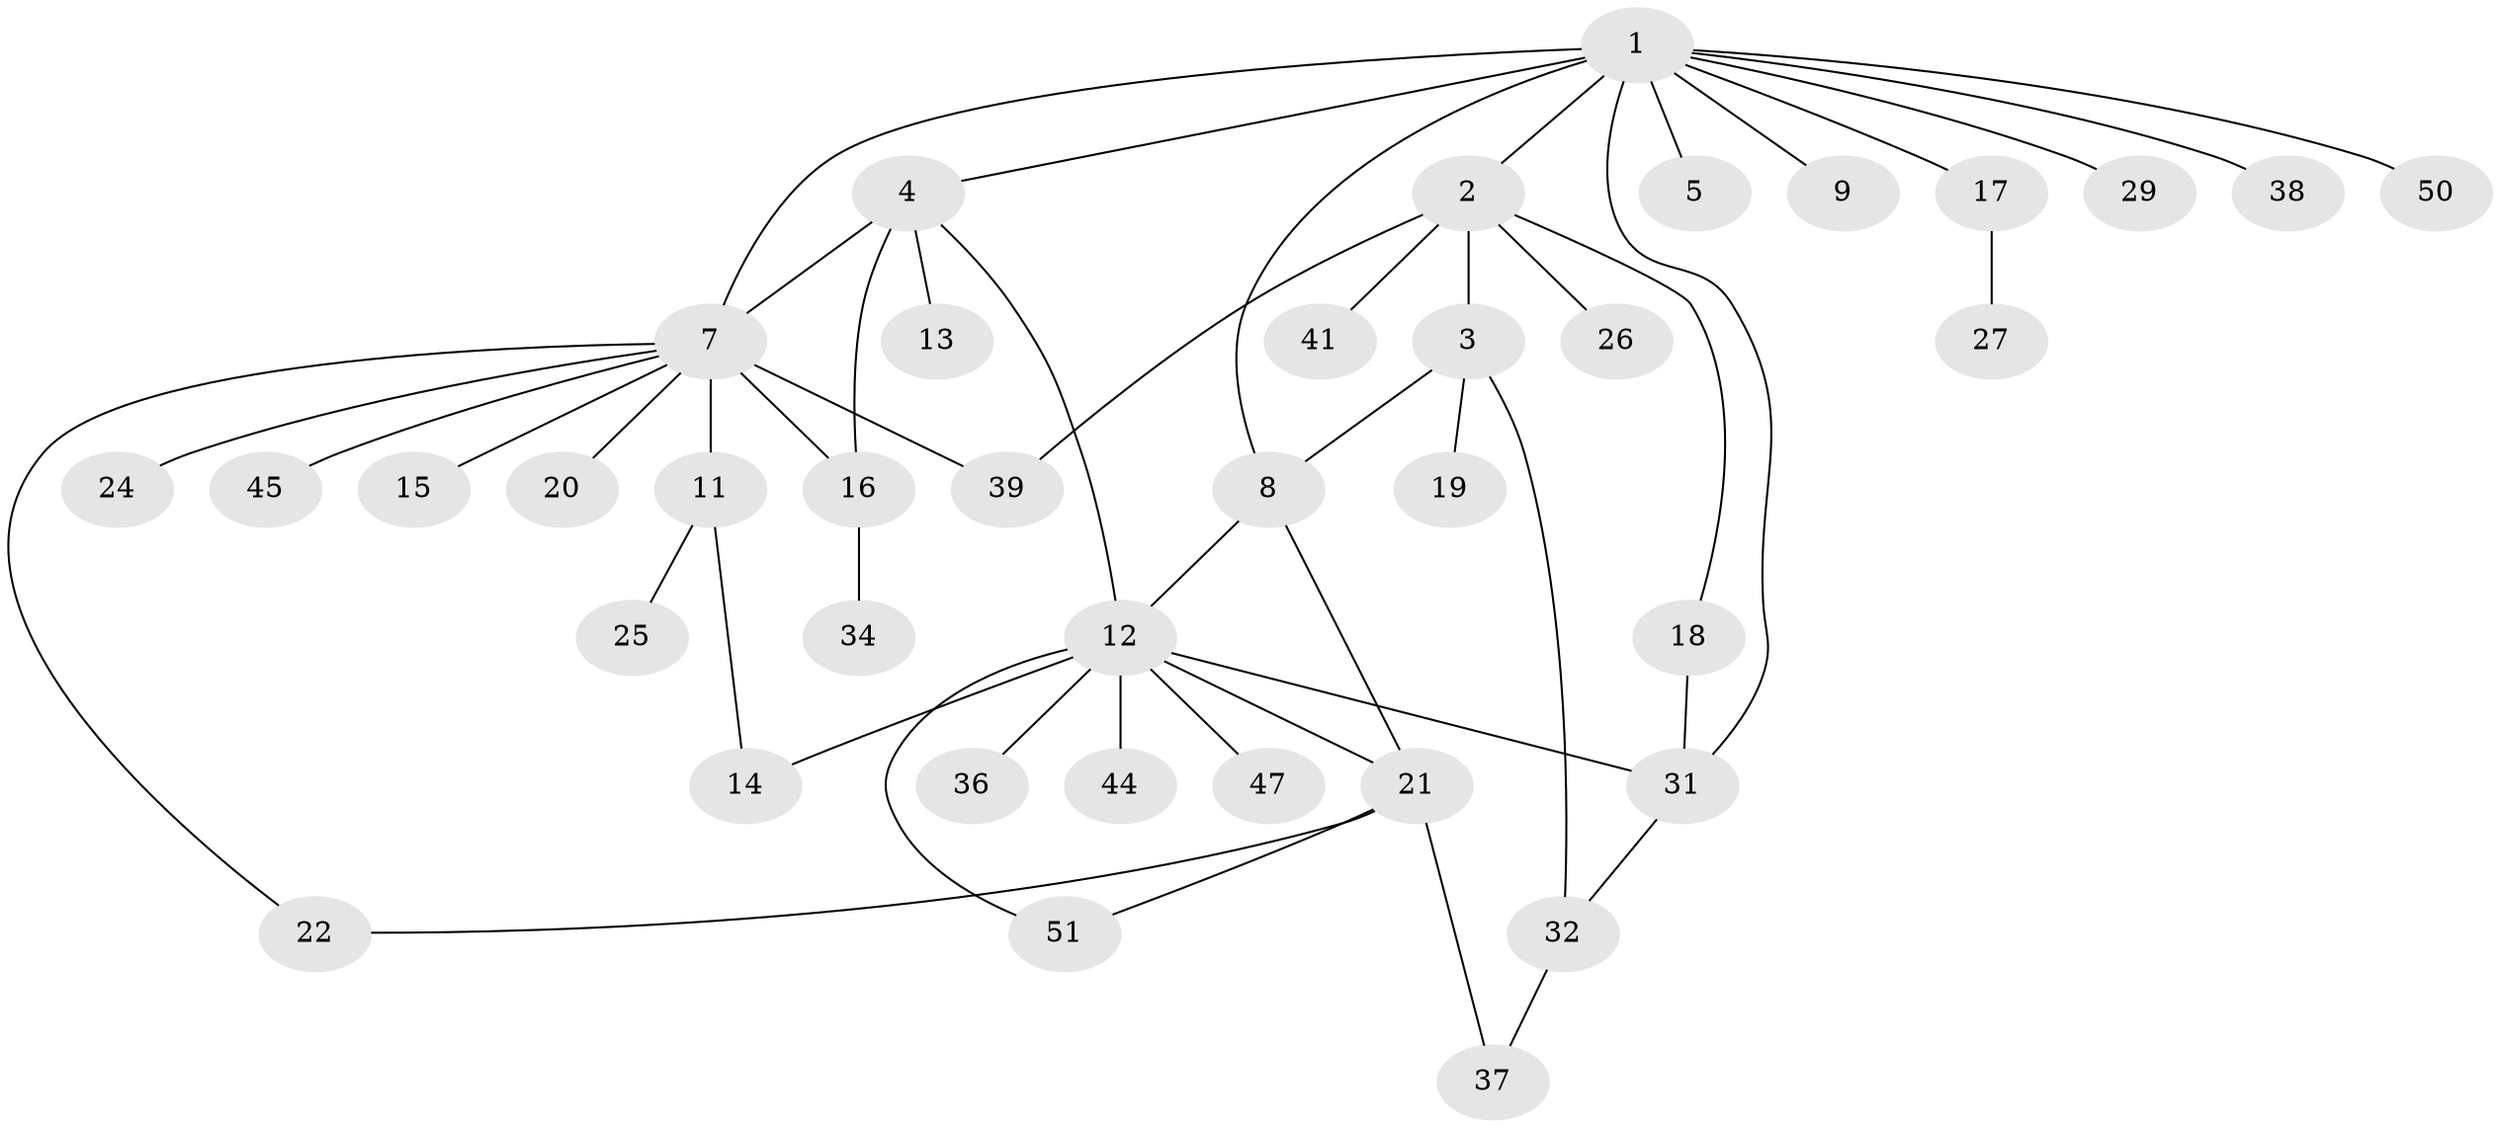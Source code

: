 // original degree distribution, {11: 0.0392156862745098, 6: 0.0392156862745098, 5: 0.058823529411764705, 7: 0.0196078431372549, 1: 0.5098039215686274, 2: 0.21568627450980393, 4: 0.0784313725490196, 9: 0.0196078431372549, 3: 0.0196078431372549}
// Generated by graph-tools (version 1.1) at 2025/11/02/27/25 16:11:15]
// undirected, 38 vertices, 50 edges
graph export_dot {
graph [start="1"]
  node [color=gray90,style=filled];
  1 [super="+46"];
  2 [super="+6"];
  3 [super="+42"];
  4 [super="+30"];
  5;
  7 [super="+10"];
  8 [super="+43"];
  9;
  11 [super="+35"];
  12 [super="+28"];
  13;
  14;
  15;
  16 [super="+48"];
  17;
  18 [super="+23"];
  19;
  20;
  21 [super="+40"];
  22;
  24;
  25;
  26;
  27;
  29;
  31 [super="+49"];
  32 [super="+33"];
  34;
  36;
  37;
  38;
  39;
  41;
  44;
  45;
  47;
  50;
  51;
  1 -- 2;
  1 -- 4;
  1 -- 5;
  1 -- 7 [weight=2];
  1 -- 9;
  1 -- 17;
  1 -- 29;
  1 -- 31;
  1 -- 38;
  1 -- 50;
  1 -- 8;
  2 -- 3;
  2 -- 18;
  2 -- 26;
  2 -- 41;
  2 -- 39;
  3 -- 8;
  3 -- 19;
  3 -- 32;
  4 -- 7 [weight=2];
  4 -- 12;
  4 -- 13;
  4 -- 16;
  7 -- 11;
  7 -- 16 [weight=2];
  7 -- 20;
  7 -- 22;
  7 -- 24;
  7 -- 45;
  7 -- 15;
  7 -- 39;
  8 -- 12;
  8 -- 21;
  11 -- 14;
  11 -- 25;
  12 -- 14;
  12 -- 31;
  12 -- 36;
  12 -- 44;
  12 -- 47;
  12 -- 51;
  12 -- 21;
  16 -- 34;
  17 -- 27;
  18 -- 31;
  21 -- 22;
  21 -- 37;
  21 -- 51;
  31 -- 32;
  32 -- 37;
}
